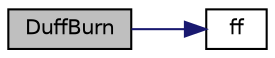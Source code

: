 digraph "DuffBurn"
{
  edge [fontname="Helvetica",fontsize="10",labelfontname="Helvetica",labelfontsize="10"];
  node [fontname="Helvetica",fontsize="10",shape=record];
  rankdir="LR";
  Node1 [label="DuffBurn",height=0.2,width=0.4,color="black", fillcolor="grey75", style="filled", fontcolor="black"];
  Node1 -> Node2 [color="midnightblue",fontsize="10",style="solid",fontname="Helvetica"];
  Node2 [label="ff",height=0.2,width=0.4,color="black", fillcolor="white", style="filled",URL="$bur__brn_8c.html#a2d9de390e0eb72f263bb065db39a0115"];
}
